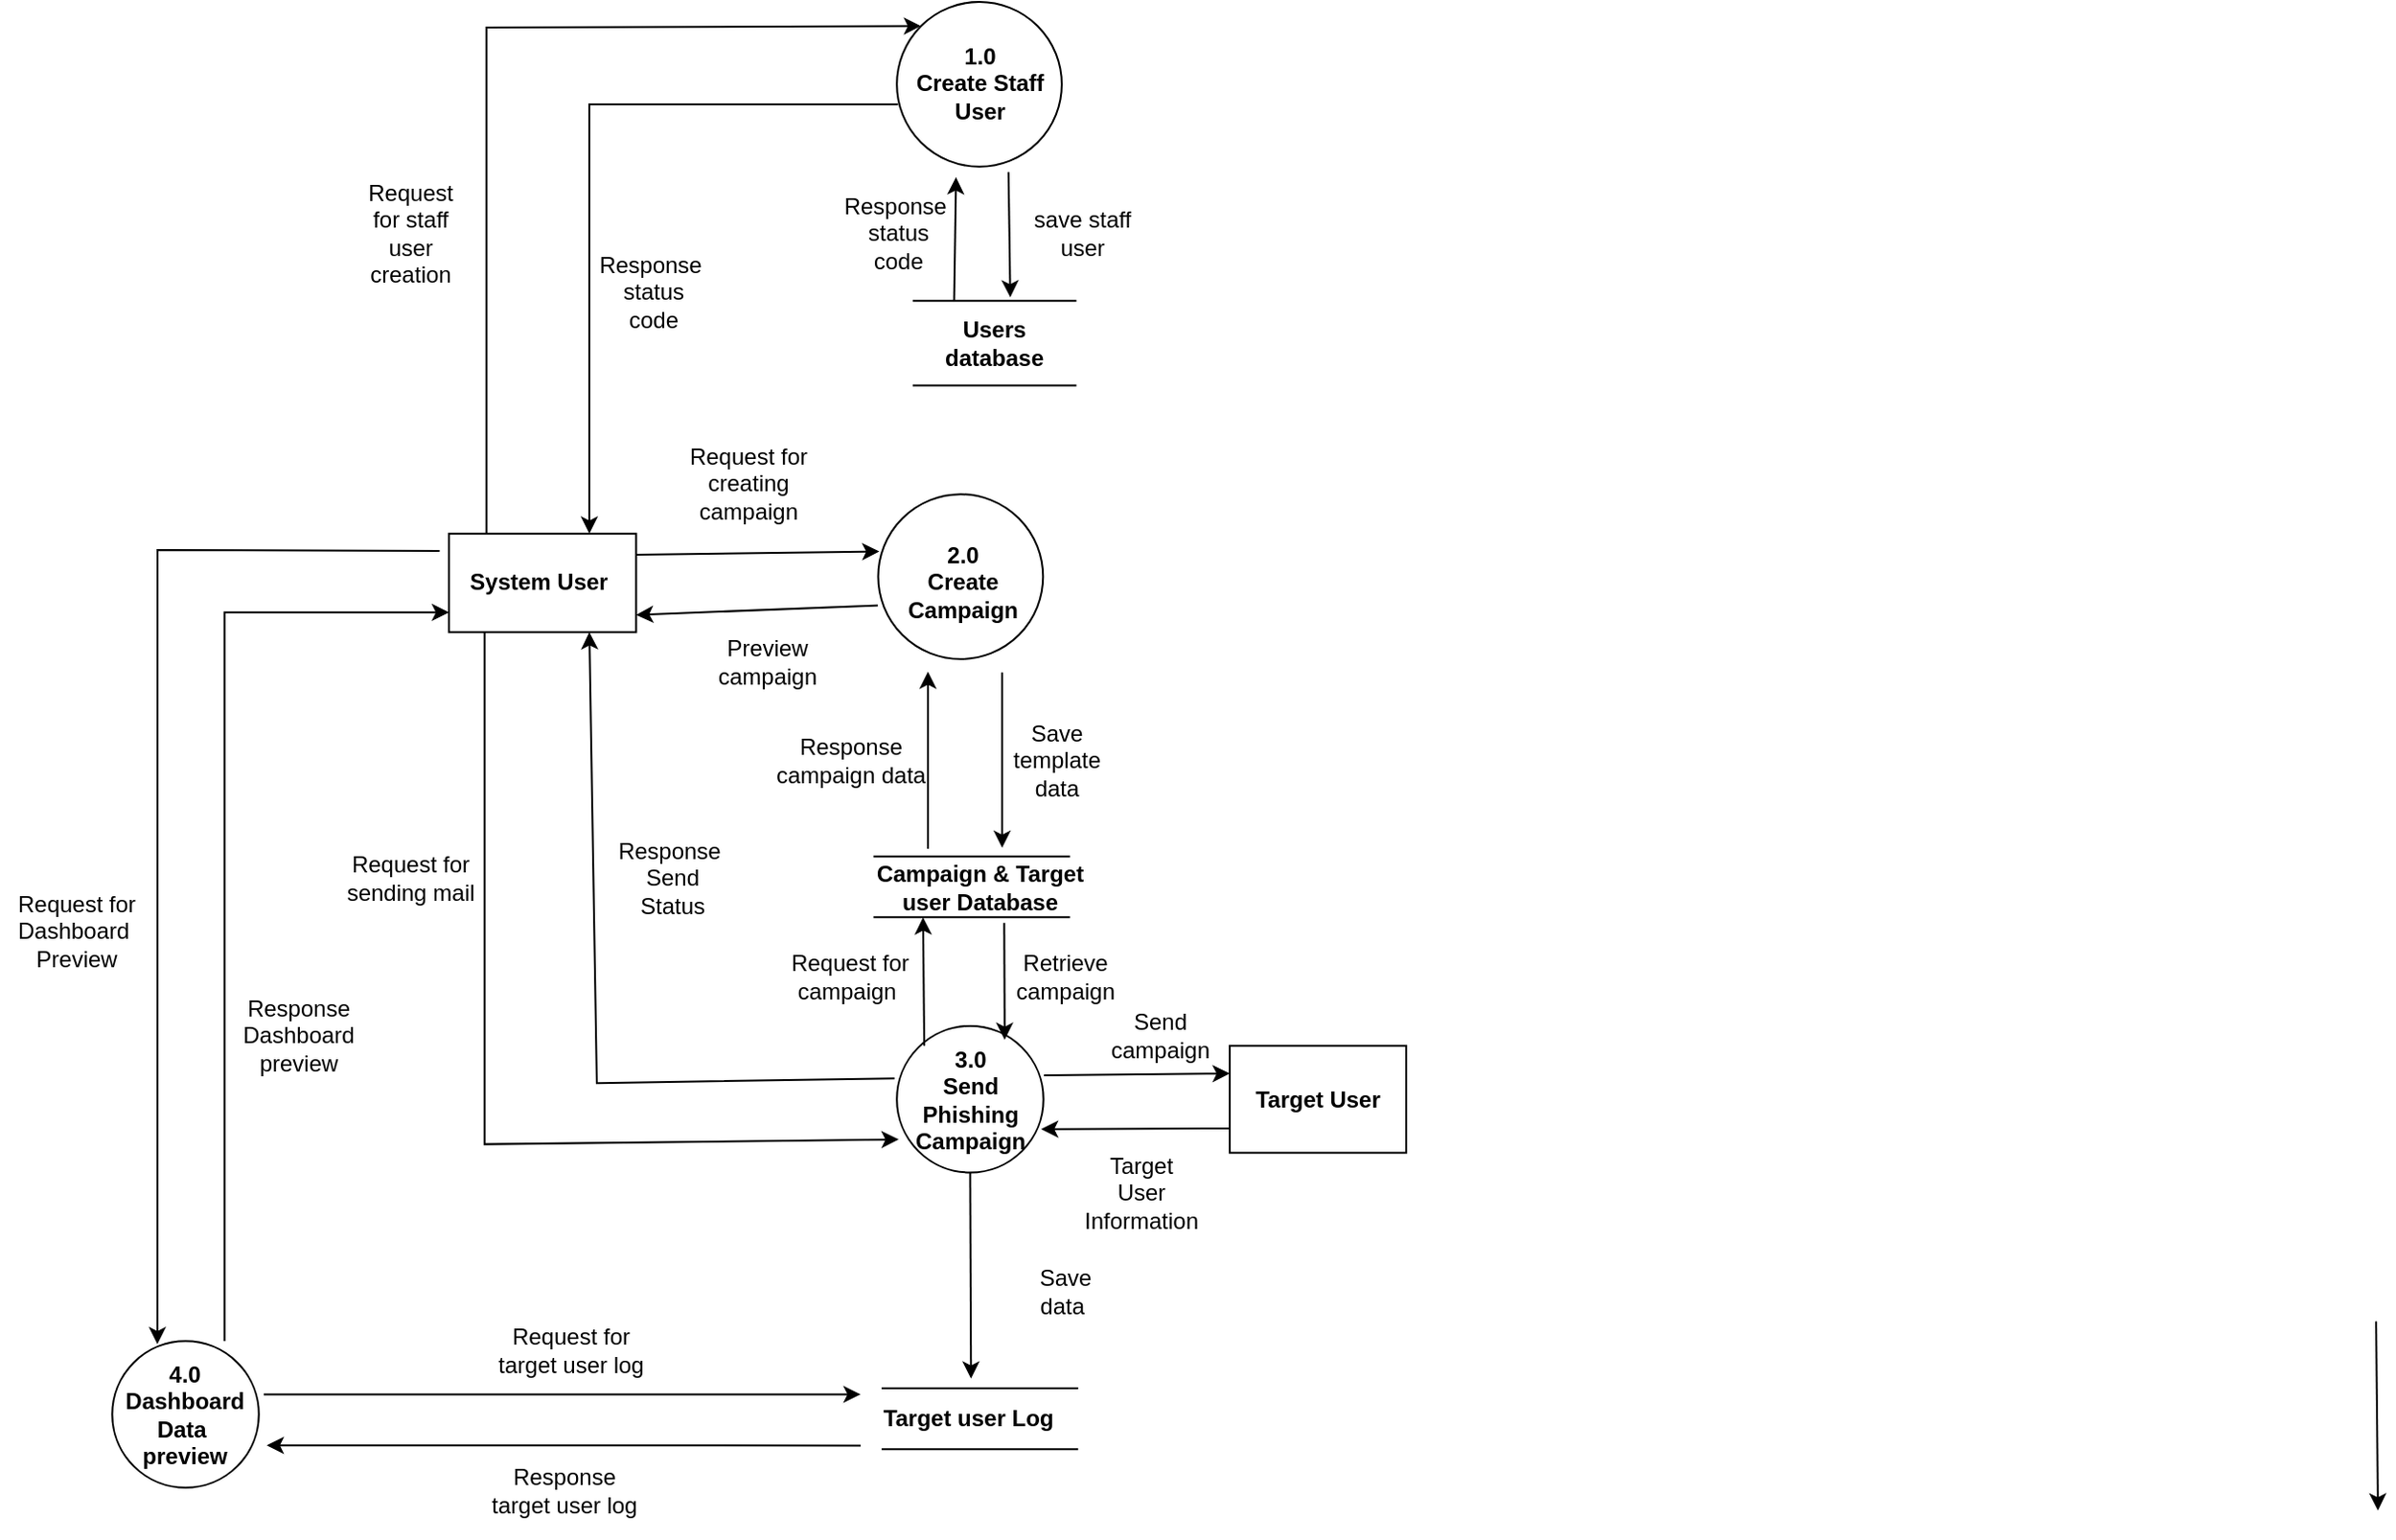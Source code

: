 <mxfile version="15.5.6" type="github">
  <diagram id="hylY_uPxdQpW8fuP7KE9" name="Page-1">
    <mxGraphModel dx="1199" dy="616" grid="1" gridSize="9" guides="1" tooltips="1" connect="1" arrows="1" fold="1" page="1" pageScale="1" pageWidth="850" pageHeight="1100" math="0" shadow="0">
      <root>
        <mxCell id="0" />
        <mxCell id="1" parent="0" />
        <mxCell id="ZZFL385WuHnoUpsG8bzU-77" value="" style="group;fontStyle=0" vertex="1" connectable="0" parent="1">
          <mxGeometry x="99" y="108" width="1253" height="810" as="geometry" />
        </mxCell>
        <mxCell id="ZZFL385WuHnoUpsG8bzU-66" value="" style="group;fontStyle=0" vertex="1" connectable="0" parent="ZZFL385WuHnoUpsG8bzU-77">
          <mxGeometry x="177.451" width="1075.549" height="810" as="geometry" />
        </mxCell>
        <mxCell id="ZZFL385WuHnoUpsG8bzU-1" value="" style="rounded=0;whiteSpace=wrap;html=1;fontStyle=0" vertex="1" parent="ZZFL385WuHnoUpsG8bzU-66">
          <mxGeometry x="59.15" y="280.385" width="98.584" height="51.923" as="geometry" />
        </mxCell>
        <mxCell id="ZZFL385WuHnoUpsG8bzU-2" value="" style="ellipse;whiteSpace=wrap;html=1;aspect=fixed;fontStyle=0" vertex="1" parent="ZZFL385WuHnoUpsG8bzU-66">
          <mxGeometry x="285.282" y="259.615" width="86.88" height="86.88" as="geometry" />
        </mxCell>
        <mxCell id="ZZFL385WuHnoUpsG8bzU-5" value="" style="shape=partialRectangle;whiteSpace=wrap;html=1;top=0;bottom=0;fillColor=none;rotation=90;fontStyle=0" vertex="1" parent="ZZFL385WuHnoUpsG8bzU-66">
          <mxGeometry x="318.554" y="415.385" width="32.04" height="102.548" as="geometry" />
        </mxCell>
        <mxCell id="ZZFL385WuHnoUpsG8bzU-6" value="&lt;b&gt;Campaign &amp;amp; Target user Database&lt;/b&gt;" style="text;html=1;strokeColor=none;fillColor=none;align=center;verticalAlign=middle;whiteSpace=wrap;rounded=0;fontStyle=0" vertex="1" parent="ZZFL385WuHnoUpsG8bzU-66">
          <mxGeometry x="280.047" y="451.077" width="118.912" height="31.154" as="geometry" />
        </mxCell>
        <mxCell id="ZZFL385WuHnoUpsG8bzU-7" value="&lt;b&gt;System User&lt;/b&gt;" style="text;html=1;strokeColor=none;fillColor=none;align=center;verticalAlign=middle;whiteSpace=wrap;rounded=0;fontStyle=0" vertex="1" parent="ZZFL385WuHnoUpsG8bzU-66">
          <mxGeometry x="54.221" y="289.471" width="103.513" height="33.75" as="geometry" />
        </mxCell>
        <mxCell id="ZZFL385WuHnoUpsG8bzU-8" value="&lt;b&gt;2.0&lt;br&gt;&amp;nbsp;Create&amp;nbsp;&lt;br&gt;Campaign&lt;br&gt;&lt;/b&gt;" style="text;html=1;strokeColor=none;fillColor=none;align=center;verticalAlign=middle;whiteSpace=wrap;rounded=0;fontStyle=0" vertex="1" parent="ZZFL385WuHnoUpsG8bzU-66">
          <mxGeometry x="295.14" y="285.577" width="69.009" height="41.538" as="geometry" />
        </mxCell>
        <mxCell id="ZZFL385WuHnoUpsG8bzU-16" value="" style="endArrow=classic;html=1;rounded=0;exitX=1;exitY=0;exitDx=0;exitDy=0;fontStyle=0" edge="1" parent="ZZFL385WuHnoUpsG8bzU-66">
          <mxGeometry width="50" height="50" relative="1" as="geometry">
            <mxPoint x="157.734" y="291.548" as="sourcePoint" />
            <mxPoint x="285.893" y="289.731" as="targetPoint" />
          </mxGeometry>
        </mxCell>
        <mxCell id="ZZFL385WuHnoUpsG8bzU-17" value="" style="endArrow=classic;html=1;rounded=0;entryX=1;entryY=1;entryDx=0;entryDy=0;exitX=-0.002;exitY=0.675;exitDx=0;exitDy=0;exitPerimeter=0;fontStyle=0" edge="1" parent="ZZFL385WuHnoUpsG8bzU-66" source="ZZFL385WuHnoUpsG8bzU-2" target="ZZFL385WuHnoUpsG8bzU-7">
          <mxGeometry width="50" height="50" relative="1" as="geometry">
            <mxPoint x="276.035" y="322.962" as="sourcePoint" />
            <mxPoint x="177.451" y="321.923" as="targetPoint" />
          </mxGeometry>
        </mxCell>
        <mxCell id="ZZFL385WuHnoUpsG8bzU-18" value="" style="endArrow=classic;html=1;rounded=0;fontStyle=0" edge="1" parent="ZZFL385WuHnoUpsG8bzU-66">
          <mxGeometry width="50" height="50" relative="1" as="geometry">
            <mxPoint x="1074.563" y="695.769" as="sourcePoint" />
            <mxPoint x="1075.549" y="795.462" as="targetPoint" />
          </mxGeometry>
        </mxCell>
        <mxCell id="ZZFL385WuHnoUpsG8bzU-19" value="" style="endArrow=classic;html=1;rounded=0;fontStyle=0" edge="1" parent="ZZFL385WuHnoUpsG8bzU-66">
          <mxGeometry width="50" height="50" relative="1" as="geometry">
            <mxPoint x="311.525" y="446.538" as="sourcePoint" />
            <mxPoint x="311.525" y="353.077" as="targetPoint" />
          </mxGeometry>
        </mxCell>
        <mxCell id="ZZFL385WuHnoUpsG8bzU-20" value="Request for creating campaign" style="text;html=1;strokeColor=none;fillColor=none;align=center;verticalAlign=middle;whiteSpace=wrap;rounded=0;fontStyle=0" vertex="1" parent="ZZFL385WuHnoUpsG8bzU-66">
          <mxGeometry x="167.592" y="238.846" width="98.584" height="31.154" as="geometry" />
        </mxCell>
        <mxCell id="ZZFL385WuHnoUpsG8bzU-21" value="Preview campaign" style="text;html=1;strokeColor=none;fillColor=none;align=center;verticalAlign=middle;whiteSpace=wrap;rounded=0;fontStyle=0" vertex="1" parent="ZZFL385WuHnoUpsG8bzU-66">
          <mxGeometry x="197.168" y="332.308" width="59.15" height="31.154" as="geometry" />
        </mxCell>
        <mxCell id="ZZFL385WuHnoUpsG8bzU-22" value="Save template data" style="text;html=1;strokeColor=none;fillColor=none;align=center;verticalAlign=middle;whiteSpace=wrap;rounded=0;fontStyle=0" vertex="1" parent="ZZFL385WuHnoUpsG8bzU-66">
          <mxGeometry x="349.972" y="384.231" width="60.136" height="31.154" as="geometry" />
        </mxCell>
        <mxCell id="ZZFL385WuHnoUpsG8bzU-23" value="Response campaign data" style="text;html=1;strokeColor=none;fillColor=none;align=center;verticalAlign=middle;whiteSpace=wrap;rounded=0;fontStyle=0" vertex="1" parent="ZZFL385WuHnoUpsG8bzU-66">
          <mxGeometry x="226.743" y="384.231" width="88.725" height="31.154" as="geometry" />
        </mxCell>
        <mxCell id="ZZFL385WuHnoUpsG8bzU-24" value="" style="endArrow=classic;html=1;rounded=0;fontStyle=0" edge="1" parent="ZZFL385WuHnoUpsG8bzU-66">
          <mxGeometry width="50" height="50" relative="1" as="geometry">
            <mxPoint x="350.594" y="353.596" as="sourcePoint" />
            <mxPoint x="350.594" y="446.019" as="targetPoint" />
          </mxGeometry>
        </mxCell>
        <mxCell id="ZZFL385WuHnoUpsG8bzU-26" value="&lt;b&gt;3.0&lt;br&gt;Send Phishing Campaign&lt;/b&gt;" style="ellipse;whiteSpace=wrap;html=1;aspect=fixed;fontStyle=0" vertex="1" parent="ZZFL385WuHnoUpsG8bzU-66">
          <mxGeometry x="295.14" y="540" width="77.227" height="77.227" as="geometry" />
        </mxCell>
        <mxCell id="ZZFL385WuHnoUpsG8bzU-28" value="" style="endArrow=classic;html=1;rounded=0;entryX=1;entryY=0.75;entryDx=0;entryDy=0;fontStyle=0" edge="1" parent="ZZFL385WuHnoUpsG8bzU-66" target="ZZFL385WuHnoUpsG8bzU-5">
          <mxGeometry width="50" height="50" relative="1" as="geometry">
            <mxPoint x="309.553" y="550.385" as="sourcePoint" />
            <mxPoint x="358.845" y="554.538" as="targetPoint" />
          </mxGeometry>
        </mxCell>
        <mxCell id="ZZFL385WuHnoUpsG8bzU-29" value="" style="endArrow=classic;html=1;rounded=0;exitX=1.091;exitY=0.333;exitDx=0;exitDy=0;exitPerimeter=0;fontStyle=0" edge="1" parent="ZZFL385WuHnoUpsG8bzU-66" source="ZZFL385WuHnoUpsG8bzU-5">
          <mxGeometry width="50" height="50" relative="1" as="geometry">
            <mxPoint x="354.902" y="550.385" as="sourcePoint" />
            <mxPoint x="351.944" y="547.269" as="targetPoint" />
          </mxGeometry>
        </mxCell>
        <mxCell id="ZZFL385WuHnoUpsG8bzU-30" value="Retrieve campaign" style="text;html=1;strokeColor=none;fillColor=none;align=center;verticalAlign=middle;whiteSpace=wrap;rounded=0;fontStyle=0" vertex="1" parent="ZZFL385WuHnoUpsG8bzU-66">
          <mxGeometry x="354.902" y="498.462" width="59.15" height="31.154" as="geometry" />
        </mxCell>
        <mxCell id="ZZFL385WuHnoUpsG8bzU-31" value="Request for campaign&amp;nbsp;" style="text;html=1;strokeColor=none;fillColor=none;align=center;verticalAlign=middle;whiteSpace=wrap;rounded=0;fontStyle=0" vertex="1" parent="ZZFL385WuHnoUpsG8bzU-66">
          <mxGeometry x="236.601" y="498.462" width="68.023" height="31.154" as="geometry" />
        </mxCell>
        <mxCell id="ZZFL385WuHnoUpsG8bzU-33" value="&lt;b&gt;Target User&lt;/b&gt;" style="rounded=0;whiteSpace=wrap;html=1;fontStyle=0" vertex="1" parent="ZZFL385WuHnoUpsG8bzU-66">
          <mxGeometry x="470.55" y="550.4" width="92.94" height="56.42" as="geometry" />
        </mxCell>
        <mxCell id="ZZFL385WuHnoUpsG8bzU-34" value="" style="endArrow=classic;html=1;rounded=0;fontStyle=0" edge="1" parent="ZZFL385WuHnoUpsG8bzU-66">
          <mxGeometry width="50" height="50" relative="1" as="geometry">
            <mxPoint x="372.647" y="565.962" as="sourcePoint" />
            <mxPoint x="470.549" y="565" as="targetPoint" />
          </mxGeometry>
        </mxCell>
        <mxCell id="ZZFL385WuHnoUpsG8bzU-35" value="" style="endArrow=classic;html=1;rounded=0;entryX=0.984;entryY=0.704;entryDx=0;entryDy=0;entryPerimeter=0;fontStyle=0" edge="1" parent="ZZFL385WuHnoUpsG8bzU-66" target="ZZFL385WuHnoUpsG8bzU-26">
          <mxGeometry width="50" height="50" relative="1" as="geometry">
            <mxPoint x="470.549" y="594" as="sourcePoint" />
            <mxPoint x="473.202" y="612.692" as="targetPoint" />
          </mxGeometry>
        </mxCell>
        <mxCell id="ZZFL385WuHnoUpsG8bzU-37" value="Target User Information" style="text;html=1;strokeColor=none;fillColor=none;align=center;verticalAlign=middle;whiteSpace=wrap;rounded=0;fontStyle=0" vertex="1" parent="ZZFL385WuHnoUpsG8bzU-66">
          <mxGeometry x="394.335" y="612.692" width="59.15" height="31.154" as="geometry" />
        </mxCell>
        <mxCell id="ZZFL385WuHnoUpsG8bzU-38" value="Send campaign" style="text;html=1;strokeColor=none;fillColor=none;align=center;verticalAlign=middle;whiteSpace=wrap;rounded=0;fontStyle=0" vertex="1" parent="ZZFL385WuHnoUpsG8bzU-66">
          <mxGeometry x="404.194" y="529.615" width="59.15" height="31.154" as="geometry" />
        </mxCell>
        <mxCell id="ZZFL385WuHnoUpsG8bzU-39" value="" style="endArrow=classic;html=1;rounded=0;entryX=0.75;entryY=1;entryDx=0;entryDy=0;exitX=-0.016;exitY=0.357;exitDx=0;exitDy=0;exitPerimeter=0;fontStyle=0" edge="1" parent="ZZFL385WuHnoUpsG8bzU-66" source="ZZFL385WuHnoUpsG8bzU-26" target="ZZFL385WuHnoUpsG8bzU-1">
          <mxGeometry width="50" height="50" relative="1" as="geometry">
            <mxPoint x="207.026" y="602.308" as="sourcePoint" />
            <mxPoint x="207.026" y="467.308" as="targetPoint" />
            <Array as="points">
              <mxPoint x="137.031" y="570.115" />
            </Array>
          </mxGeometry>
        </mxCell>
        <mxCell id="ZZFL385WuHnoUpsG8bzU-40" value="" style="endArrow=classic;html=1;rounded=0;entryX=0.012;entryY=0.774;entryDx=0;entryDy=0;entryPerimeter=0;fontStyle=0" edge="1" parent="ZZFL385WuHnoUpsG8bzU-66" target="ZZFL385WuHnoUpsG8bzU-26">
          <mxGeometry width="50" height="50" relative="1" as="geometry">
            <mxPoint x="77.881" y="332.308" as="sourcePoint" />
            <mxPoint x="571.786" y="498.462" as="targetPoint" />
            <Array as="points">
              <mxPoint x="77.881" y="602.308" />
            </Array>
          </mxGeometry>
        </mxCell>
        <mxCell id="ZZFL385WuHnoUpsG8bzU-41" value="Request for sending mail" style="text;html=1;strokeColor=none;fillColor=none;align=center;verticalAlign=middle;whiteSpace=wrap;rounded=0;fontStyle=0" vertex="1" parent="ZZFL385WuHnoUpsG8bzU-66">
          <mxGeometry y="446.538" width="78.867" height="31.154" as="geometry" />
        </mxCell>
        <mxCell id="ZZFL385WuHnoUpsG8bzU-42" value="Response&amp;nbsp;&lt;br&gt;Send Status" style="text;html=1;strokeColor=none;fillColor=none;align=center;verticalAlign=middle;whiteSpace=wrap;rounded=0;fontStyle=0" vertex="1" parent="ZZFL385WuHnoUpsG8bzU-66">
          <mxGeometry x="147.876" y="446.538" width="59.15" height="31.154" as="geometry" />
        </mxCell>
        <mxCell id="ZZFL385WuHnoUpsG8bzU-43" value="" style="shape=partialRectangle;whiteSpace=wrap;html=1;top=0;bottom=0;fillColor=none;rotation=90;fontStyle=0" vertex="1" parent="ZZFL385WuHnoUpsG8bzU-66">
          <mxGeometry x="322.862" y="695.769" width="32.04" height="102.548" as="geometry" />
        </mxCell>
        <mxCell id="ZZFL385WuHnoUpsG8bzU-45" value="&lt;span&gt;&lt;b&gt;Target user Log&amp;nbsp;&lt;/b&gt;&lt;/span&gt;" style="text;html=1;strokeColor=none;fillColor=none;align=center;verticalAlign=middle;whiteSpace=wrap;rounded=0;fontStyle=0" vertex="1" parent="ZZFL385WuHnoUpsG8bzU-66">
          <mxGeometry x="280.047" y="731.461" width="110.414" height="31.154" as="geometry" />
        </mxCell>
        <mxCell id="ZZFL385WuHnoUpsG8bzU-46" value="" style="endArrow=classic;html=1;rounded=0;exitX=0.5;exitY=1;exitDx=0;exitDy=0;fontStyle=0" edge="1" parent="ZZFL385WuHnoUpsG8bzU-66" source="ZZFL385WuHnoUpsG8bzU-26">
          <mxGeometry width="50" height="50" relative="1" as="geometry">
            <mxPoint x="354.902" y="685.385" as="sourcePoint" />
            <mxPoint x="334.199" y="725.885" as="targetPoint" />
          </mxGeometry>
        </mxCell>
        <mxCell id="ZZFL385WuHnoUpsG8bzU-49" value="Save data&amp;nbsp;" style="text;html=1;strokeColor=none;fillColor=none;align=center;verticalAlign=middle;whiteSpace=wrap;rounded=0;fontStyle=0" vertex="1" parent="ZZFL385WuHnoUpsG8bzU-66">
          <mxGeometry x="354.902" y="664.615" width="59.15" height="31.154" as="geometry" />
        </mxCell>
        <mxCell id="ZZFL385WuHnoUpsG8bzU-51" value="&lt;b&gt;1.0&lt;br&gt;Create Staff User&lt;/b&gt;" style="ellipse;whiteSpace=wrap;html=1;aspect=fixed;fontStyle=0" vertex="1" parent="ZZFL385WuHnoUpsG8bzU-66">
          <mxGeometry x="295.14" width="86.88" height="86.88" as="geometry" />
        </mxCell>
        <mxCell id="ZZFL385WuHnoUpsG8bzU-52" value="" style="shape=partialRectangle;whiteSpace=wrap;html=1;top=0;bottom=0;fillColor=none;rotation=90;fontStyle=0" vertex="1" parent="ZZFL385WuHnoUpsG8bzU-66">
          <mxGeometry x="324.291" y="137.305" width="44.668" height="85.268" as="geometry" />
        </mxCell>
        <mxCell id="ZZFL385WuHnoUpsG8bzU-53" value="&lt;b&gt;Users database&lt;/b&gt;" style="text;html=1;strokeColor=none;fillColor=none;align=center;verticalAlign=middle;whiteSpace=wrap;rounded=0;fontStyle=0" vertex="1" parent="ZZFL385WuHnoUpsG8bzU-66">
          <mxGeometry x="315.468" y="164.357" width="62.236" height="31.154" as="geometry" />
        </mxCell>
        <mxCell id="ZZFL385WuHnoUpsG8bzU-55" value="" style="endArrow=classic;html=1;rounded=0;entryX=0;entryY=0;entryDx=0;entryDy=0;fontStyle=0" edge="1" parent="ZZFL385WuHnoUpsG8bzU-66" target="ZZFL385WuHnoUpsG8bzU-51">
          <mxGeometry width="50" height="50" relative="1" as="geometry">
            <mxPoint x="78.867" y="280.385" as="sourcePoint" />
            <mxPoint x="298.709" y="62.308" as="targetPoint" />
            <Array as="points">
              <mxPoint x="78.867" y="13.5" />
            </Array>
          </mxGeometry>
        </mxCell>
        <mxCell id="ZZFL385WuHnoUpsG8bzU-57" value="" style="endArrow=classic;html=1;rounded=0;entryX=0.75;entryY=0;entryDx=0;entryDy=0;fontStyle=0" edge="1" parent="ZZFL385WuHnoUpsG8bzU-66" target="ZZFL385WuHnoUpsG8bzU-1">
          <mxGeometry width="50" height="50" relative="1" as="geometry">
            <mxPoint x="295.751" y="54.0" as="sourcePoint" />
            <mxPoint x="246.459" y="51.923" as="targetPoint" />
            <Array as="points">
              <mxPoint x="133.088" y="54.0" />
            </Array>
          </mxGeometry>
        </mxCell>
        <mxCell id="ZZFL385WuHnoUpsG8bzU-59" value="" style="endArrow=classic;html=1;rounded=0;exitX=0.677;exitY=1.033;exitDx=0;exitDy=0;exitPerimeter=0;fontStyle=0" edge="1" parent="ZZFL385WuHnoUpsG8bzU-66" source="ZZFL385WuHnoUpsG8bzU-51">
          <mxGeometry width="50" height="50" relative="1" as="geometry">
            <mxPoint x="443.627" y="103.846" as="sourcePoint" />
            <mxPoint x="354.902" y="155.769" as="targetPoint" />
          </mxGeometry>
        </mxCell>
        <mxCell id="ZZFL385WuHnoUpsG8bzU-60" value="" style="endArrow=classic;html=1;rounded=0;exitX=0;exitY=0.75;exitDx=0;exitDy=0;fontStyle=0" edge="1" parent="ZZFL385WuHnoUpsG8bzU-66" source="ZZFL385WuHnoUpsG8bzU-52">
          <mxGeometry width="50" height="50" relative="1" as="geometry">
            <mxPoint x="365.066" y="106.93" as="sourcePoint" />
            <mxPoint x="326.312" y="92.423" as="targetPoint" />
          </mxGeometry>
        </mxCell>
        <mxCell id="ZZFL385WuHnoUpsG8bzU-61" value="save staff user" style="text;html=1;strokeColor=none;fillColor=none;align=center;verticalAlign=middle;whiteSpace=wrap;rounded=0;fontStyle=0" vertex="1" parent="ZZFL385WuHnoUpsG8bzU-66">
          <mxGeometry x="363.774" y="105.923" width="59.15" height="31.154" as="geometry" />
        </mxCell>
        <mxCell id="ZZFL385WuHnoUpsG8bzU-62" value="Response&amp;nbsp;&lt;br&gt;status code" style="text;html=1;strokeColor=none;fillColor=none;align=center;verticalAlign=middle;whiteSpace=wrap;rounded=0;fontStyle=0" vertex="1" parent="ZZFL385WuHnoUpsG8bzU-66">
          <mxGeometry x="266.176" y="105.923" width="59.15" height="31.154" as="geometry" />
        </mxCell>
        <mxCell id="ZZFL385WuHnoUpsG8bzU-63" value="&lt;span&gt;Response&amp;nbsp;&lt;/span&gt;&lt;br&gt;&lt;span&gt;status code&lt;/span&gt;" style="text;html=1;strokeColor=none;fillColor=none;align=center;verticalAlign=middle;whiteSpace=wrap;rounded=0;fontStyle=0" vertex="1" parent="ZZFL385WuHnoUpsG8bzU-66">
          <mxGeometry x="138.017" y="137.077" width="59.15" height="31.154" as="geometry" />
        </mxCell>
        <mxCell id="ZZFL385WuHnoUpsG8bzU-64" value="Request for staff user creation" style="text;html=1;strokeColor=none;fillColor=none;align=center;verticalAlign=middle;whiteSpace=wrap;rounded=0;fontStyle=0" vertex="1" parent="ZZFL385WuHnoUpsG8bzU-66">
          <mxGeometry x="9.858" y="105.923" width="59.15" height="31.154" as="geometry" />
        </mxCell>
        <mxCell id="ZZFL385WuHnoUpsG8bzU-73" value="" style="endArrow=classic;html=1;rounded=0;fontStyle=0" edge="1" parent="ZZFL385WuHnoUpsG8bzU-66">
          <mxGeometry width="50" height="50" relative="1" as="geometry">
            <mxPoint x="-38.448" y="734.192" as="sourcePoint" />
            <mxPoint x="276.035" y="734.192" as="targetPoint" />
          </mxGeometry>
        </mxCell>
        <mxCell id="ZZFL385WuHnoUpsG8bzU-75" value="Request for target user log" style="text;html=1;strokeColor=none;fillColor=none;align=center;verticalAlign=middle;whiteSpace=wrap;rounded=0;fontStyle=0" vertex="1" parent="ZZFL385WuHnoUpsG8bzU-66">
          <mxGeometry x="76.9" y="695.77" width="94.1" height="31.15" as="geometry" />
        </mxCell>
        <mxCell id="ZZFL385WuHnoUpsG8bzU-76" value="Response target user log" style="text;html=1;strokeColor=none;fillColor=none;align=center;verticalAlign=middle;whiteSpace=wrap;rounded=0;fontStyle=0" vertex="1" parent="ZZFL385WuHnoUpsG8bzU-66">
          <mxGeometry x="78.87" y="769.85" width="83.13" height="31.15" as="geometry" />
        </mxCell>
        <mxCell id="ZZFL385WuHnoUpsG8bzU-68" value="&lt;b&gt;4.0&lt;br&gt;Dashboard Data&amp;nbsp;&lt;br&gt;preview&lt;/b&gt;" style="ellipse;whiteSpace=wrap;html=1;aspect=fixed;fontStyle=0" vertex="1" parent="ZZFL385WuHnoUpsG8bzU-77">
          <mxGeometry x="59.15" y="706.154" width="77.227" height="77.227" as="geometry" />
        </mxCell>
        <mxCell id="ZZFL385WuHnoUpsG8bzU-69" value="" style="endArrow=classic;html=1;rounded=0;fontStyle=0" edge="1" parent="ZZFL385WuHnoUpsG8bzU-77">
          <mxGeometry width="50" height="50" relative="1" as="geometry">
            <mxPoint x="118.301" y="706.154" as="sourcePoint" />
            <mxPoint x="236.601" y="321.923" as="targetPoint" />
            <Array as="points">
              <mxPoint x="118.301" y="321.923" />
            </Array>
          </mxGeometry>
        </mxCell>
        <mxCell id="ZZFL385WuHnoUpsG8bzU-70" value="" style="endArrow=classic;html=1;rounded=0;exitX=0;exitY=0;exitDx=0;exitDy=0;fontStyle=0;entryX=0.308;entryY=0.021;entryDx=0;entryDy=0;entryPerimeter=0;" edge="1" parent="ZZFL385WuHnoUpsG8bzU-77" source="ZZFL385WuHnoUpsG8bzU-7" target="ZZFL385WuHnoUpsG8bzU-68">
          <mxGeometry width="50" height="50" relative="1" as="geometry">
            <mxPoint x="86.754" y="280.385" as="sourcePoint" />
            <mxPoint x="71.966" y="708.231" as="targetPoint" />
            <Array as="points">
              <mxPoint x="83" y="289" />
            </Array>
          </mxGeometry>
        </mxCell>
        <mxCell id="ZZFL385WuHnoUpsG8bzU-71" value="Request for Dashboard&amp;nbsp;&lt;br&gt;Preview" style="text;html=1;strokeColor=none;fillColor=none;align=center;verticalAlign=middle;whiteSpace=wrap;rounded=0;fontStyle=0" vertex="1" parent="ZZFL385WuHnoUpsG8bzU-77">
          <mxGeometry x="9" y="467.31" width="63" height="45.69" as="geometry" />
        </mxCell>
        <mxCell id="ZZFL385WuHnoUpsG8bzU-72" value="Response Dashboard preview" style="text;html=1;strokeColor=none;fillColor=none;align=center;verticalAlign=middle;whiteSpace=wrap;rounded=0;fontStyle=0" vertex="1" parent="ZZFL385WuHnoUpsG8bzU-77">
          <mxGeometry x="128.159" y="529.615" width="59.15" height="31.154" as="geometry" />
        </mxCell>
        <mxCell id="ZZFL385WuHnoUpsG8bzU-74" value="" style="endArrow=classic;html=1;rounded=0;entryX=1.032;entryY=0.649;entryDx=0;entryDy=0;entryPerimeter=0;fontStyle=0" edge="1" parent="ZZFL385WuHnoUpsG8bzU-77">
          <mxGeometry width="50" height="50" relative="1" as="geometry">
            <mxPoint x="453.485" y="761.192" as="sourcePoint" />
            <mxPoint x="140.541" y="761.109" as="targetPoint" />
          </mxGeometry>
        </mxCell>
      </root>
    </mxGraphModel>
  </diagram>
</mxfile>
